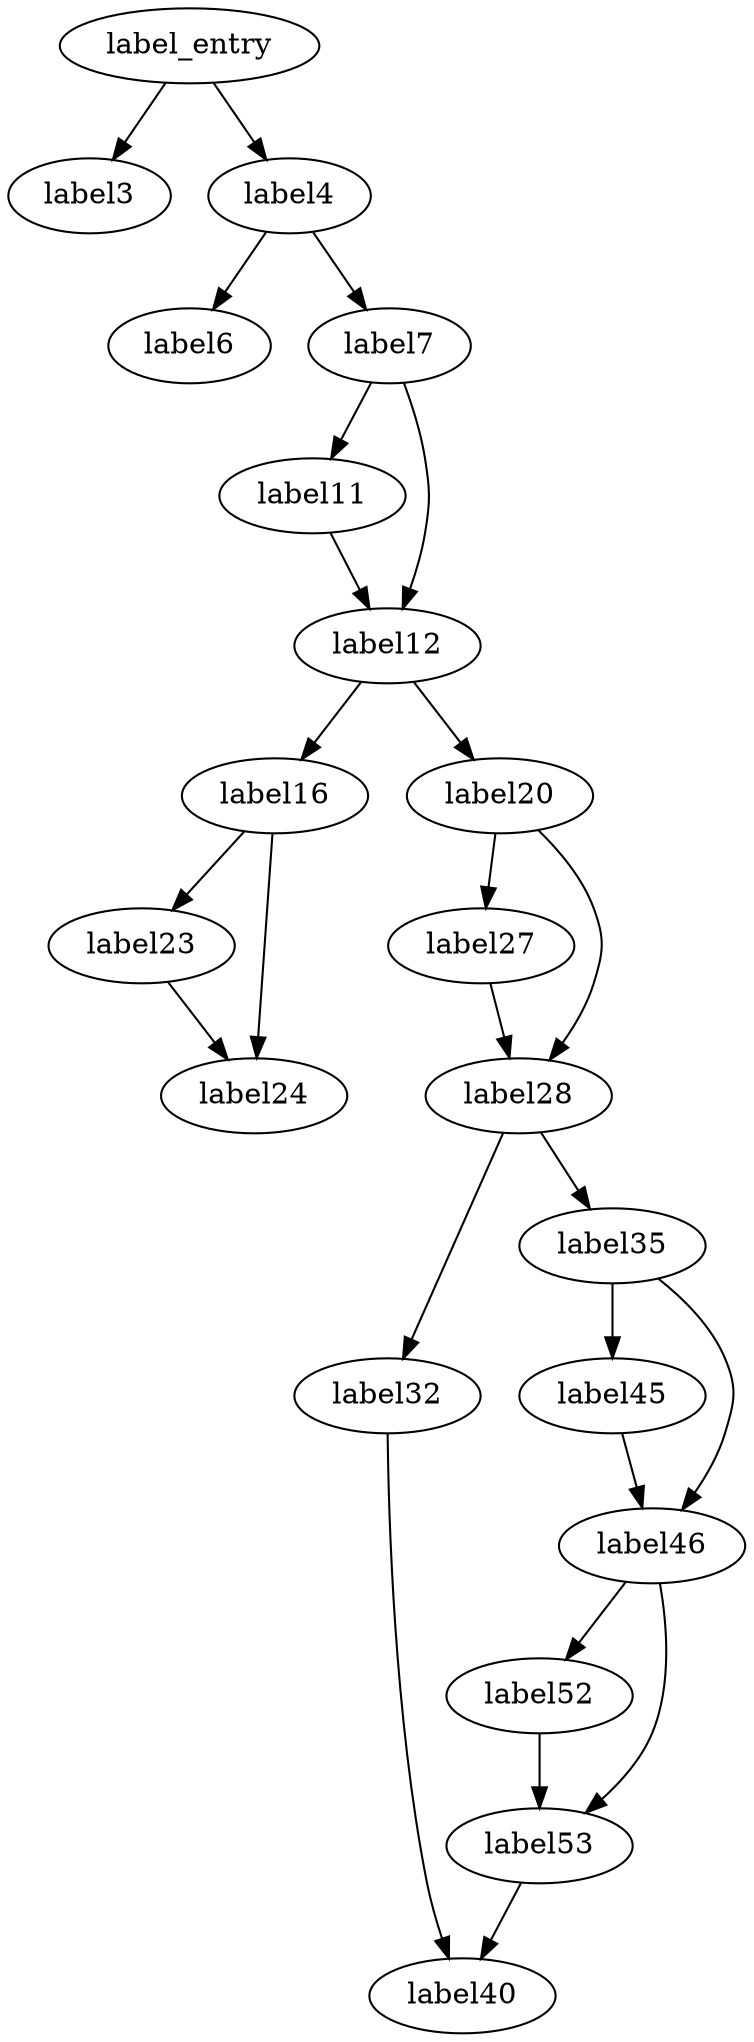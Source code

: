 digraph G {
	label_entry->label3;
	label_entry->label4;
	label4->label6;
	label4->label7;
	label7->label11;
	label7->label12;
	label11->label12;
	label12->label16;
	label12->label20;
	label16->label23;
	label16->label24;
	label20->label27;
	label20->label28;
	label23->label24;
	label27->label28;
	label28->label32;
	label28->label35;
	label32->label40;
	label35->label45;
	label35->label46;
	label45->label46;
	label46->label52;
	label46->label53;
	label52->label53;
	label53->label40;
}
